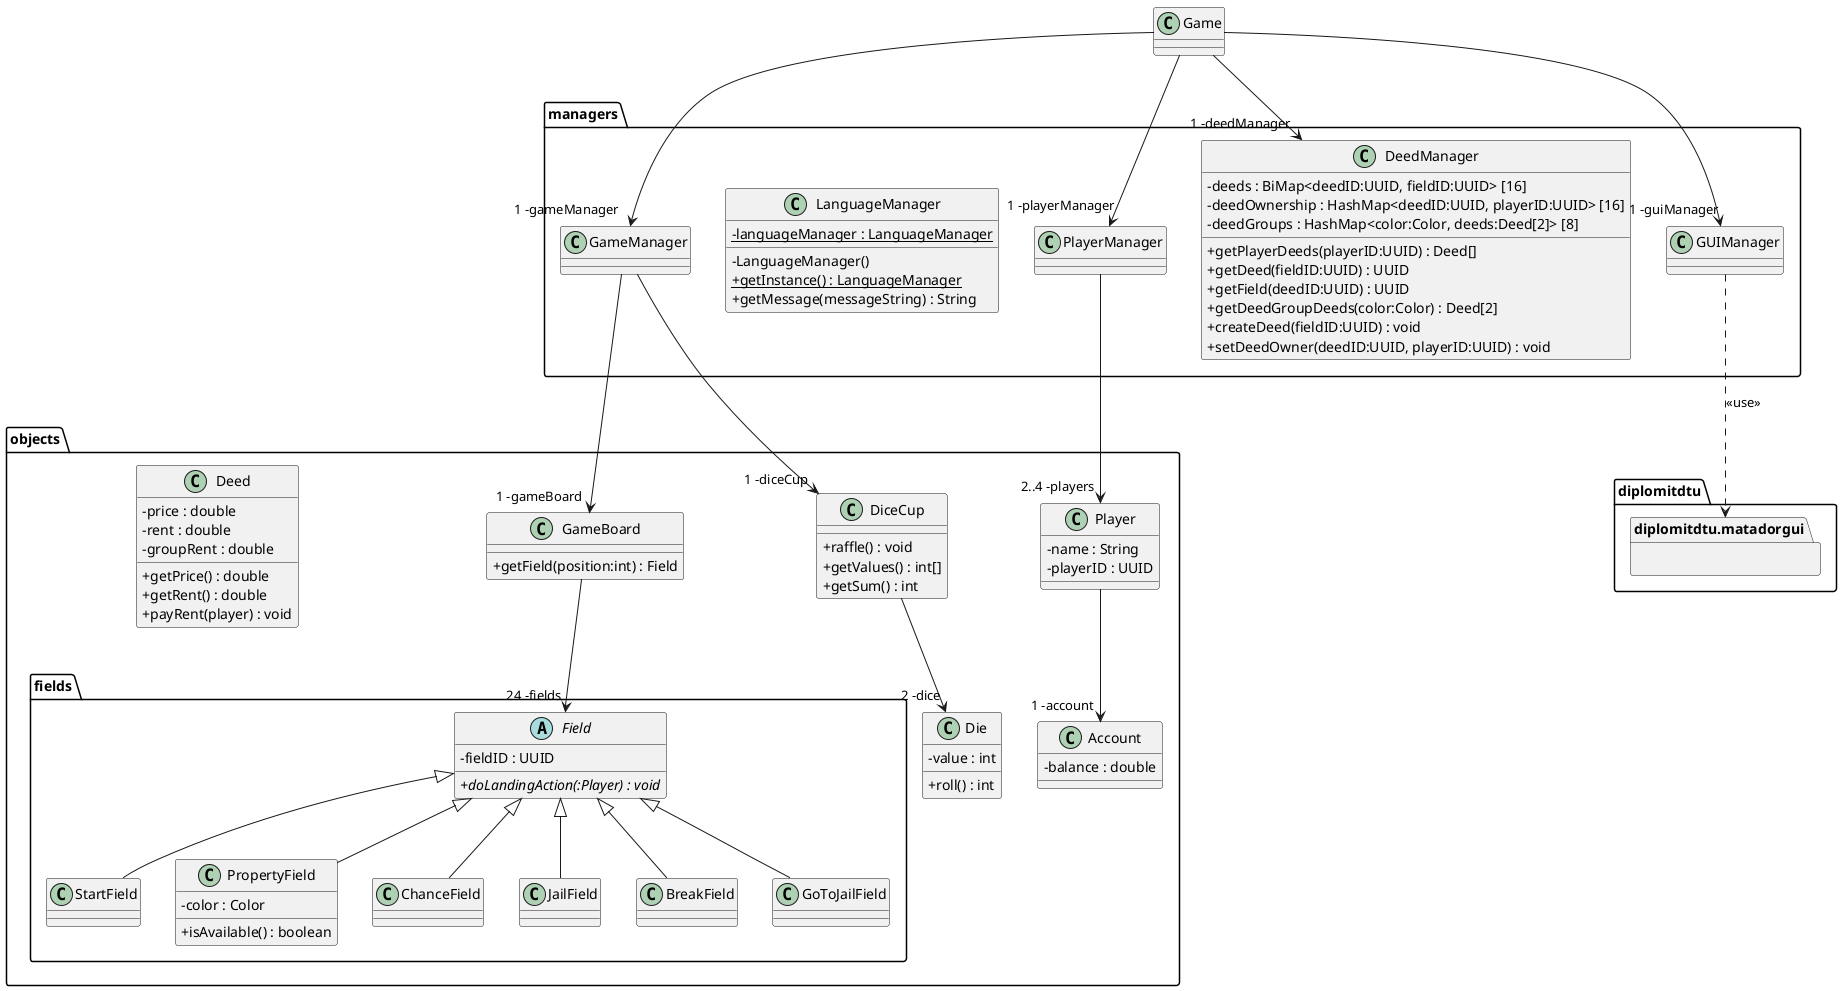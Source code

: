 @startuml
'https://plantuml.com/class-diagram

skinparam classAttributeIconSize 0

class Game {

}

package diplomitdtu.matadorgui {}

' Managers
package managers {
    class GameManager {

    }

    class PlayerManager {
    }

    class DeedManager {
        -deeds : BiMap<deedID:UUID, fieldID:UUID> [16]
        -deedOwnership : HashMap<deedID:UUID, playerID:UUID> [16]
        -deedGroups : HashMap<color:Color, deeds:Deed[2]> [8]

        +getPlayerDeeds(playerID:UUID) : Deed[]
        +getDeed(fieldID:UUID) : UUID
        +getField(deedID:UUID) : UUID
        +getDeedGroupDeeds(color:Color) : Deed[2]
        +createDeed(fieldID:UUID) : void
        +setDeedOwner(deedID:UUID, playerID:UUID) : void
    }

    class LanguageManager {
        {static} -languageManager : LanguageManager

        -LanguageManager()
        {static} +getInstance() : LanguageManager
        +getMessage(messageString) : String
    }

    class GUIManager {

    }

    GUIManager ..> diplomitdtu.matadorgui : <<use>>
}

Game --> "1 -gameManager" GameManager
Game --> "1 -playerManager" PlayerManager
Game --> "1 -guiManager" GUIManager
Game --> "1 -deedManager" DeedManager


' Objects
package objects {
    class GameBoard {
        +getField(position:int) : Field
    }

    class DiceCup {
        +raffle() : void
        +getValues() : int[]
        +getSum() : int
    }

    class Die {
        -value : int

        +roll() : int
    }

    class Player {
        -name : String
        -playerID : UUID
    }

    class Account {
        -balance : double
    }

    class Deed {
        -price : double
        -rent : double
        -groupRent : double

        +getPrice() : double
        +getRent() : double
        +payRent(player) : void
    }

    package fields {
        abstract Field {
            -fieldID : UUID

            {abstract} +doLandingAction(:Player) : void
        }

        class StartField {
        }

        class PropertyField {
            -color : Color
            
            +isAvailable() : boolean
        }

        class ChanceField {
        }

        class JailField {
        }

        class BreakField {
        }

        class GoToJailField {
        }

        Field <|-- StartField
        Field <|-- PropertyField
        Field <|-- ChanceField
        Field <|-- JailField
        Field <|-- BreakField
        Field <|-- GoToJailField
    }

    GameBoard --> "24 -fields" Field
    DiceCup --> "2 -dice" Die
    Player --> "1 -account" Account
}

PlayerManager --> "2..4 -players" Player
GameManager --> "1 -gameBoard" GameBoard
GameManager --> "1 -diceCup" DiceCup

@enduml